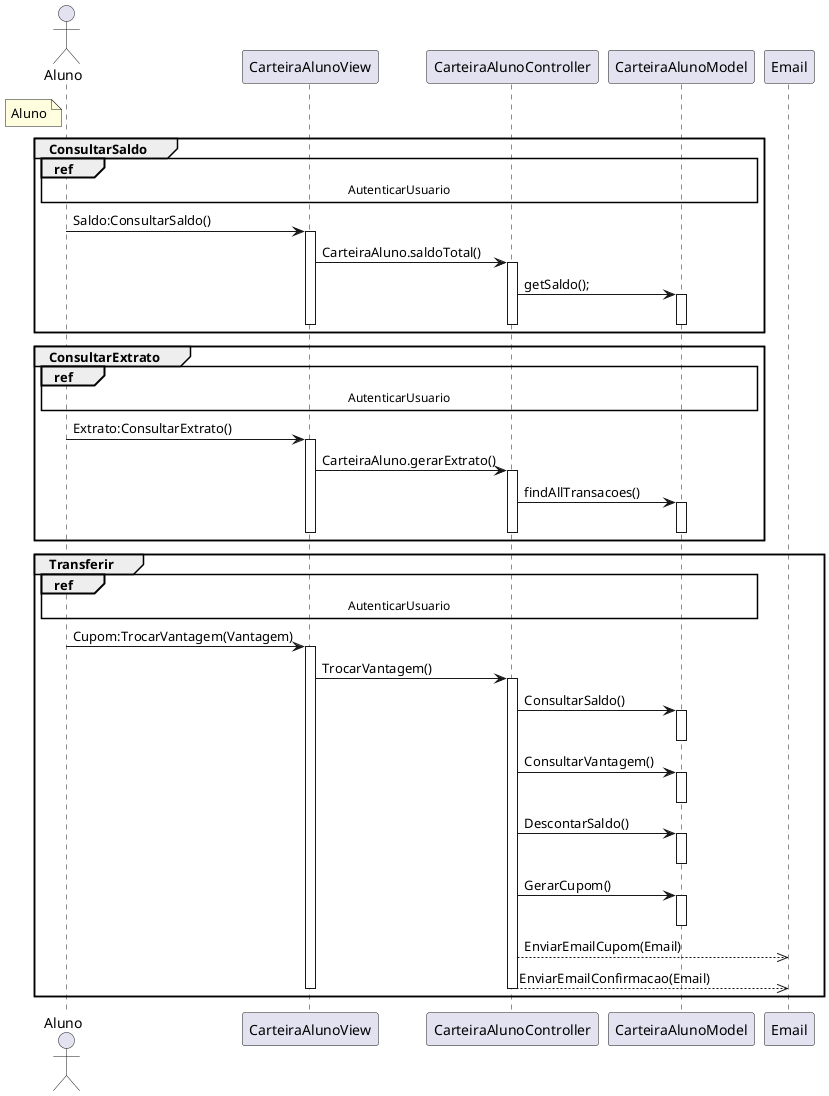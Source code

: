 @startuml Aluno


actor "Aluno" as Aluno
note left of Aluno #LightYellow
    Aluno
end note

participant "CarteiraAlunoView" as CarteiraAlunoView
participant "CarteiraAlunoController" as CarteiraAlunoController
participant "CarteiraAlunoModel" as CarteiraAlunoModel

group ConsultarSaldo
    ref over Aluno,CarteiraAlunoView, CarteiraAlunoController, CarteiraAlunoModel : AutenticarUsuario
    Aluno -> CarteiraAlunoView : Saldo:ConsultarSaldo()
    activate CarteiraAlunoView
    CarteiraAlunoView -> CarteiraAlunoController : CarteiraAluno.saldoTotal()
    activate CarteiraAlunoController
    CarteiraAlunoController -> CarteiraAlunoModel : getSaldo();
    activate CarteiraAlunoModel
    deactivate CarteiraAlunoModel
    deactivate CarteiraAlunoController
    deactivate CarteiraAlunoView
end

group ConsultarExtrato
    ref over Aluno,CarteiraAlunoView, CarteiraAlunoController, CarteiraAlunoModel : AutenticarUsuario
    Aluno -> CarteiraAlunoView : Extrato:ConsultarExtrato()
    activate CarteiraAlunoView
    CarteiraAlunoView -> CarteiraAlunoController : CarteiraAluno.gerarExtrato()
    activate CarteiraAlunoController
    CarteiraAlunoController -> CarteiraAlunoModel : findAllTransacoes()
    activate CarteiraAlunoModel
    deactivate CarteiraAlunoModel
    deactivate CarteiraAlunoController
    deactivate CarteiraAlunoView
end

group Transferir
    ref over Aluno,CarteiraAlunoView, CarteiraAlunoController, CarteiraAlunoModel : AutenticarUsuario
    Aluno -> CarteiraAlunoView :  Cupom:TrocarVantagem(Vantagem)
    activate CarteiraAlunoView
    CarteiraAlunoView -> CarteiraAlunoController : TrocarVantagem()
    activate CarteiraAlunoController
    CarteiraAlunoController -> CarteiraAlunoModel : ConsultarSaldo()
    activate CarteiraAlunoModel
    deactivate CarteiraAlunoModel
    CarteiraAlunoController -> CarteiraAlunoModel : ConsultarVantagem()
    activate CarteiraAlunoModel
    deactivate  CarteiraAlunoModel
    CarteiraAlunoController -> CarteiraAlunoModel : DescontarSaldo()
    activate CarteiraAlunoModel
    deactivate CarteiraAlunoModel
    CarteiraAlunoController -> CarteiraAlunoModel : GerarCupom()
    activate CarteiraAlunoModel
    deactivate CarteiraAlunoModel
    CarteiraAlunoController -->> Email : EnviarEmailCupom(Email)
    CarteiraAlunoController -->> Email : EnviarEmailConfirmacao(Email)
    deactivate CarteiraAlunoController
    deactivate CarteiraAlunoView
end





' --> Sincrono
' -->> Assincrono
' <-- Retorno Sincrono
' <<-- Retorno Assíncrono

@enduml